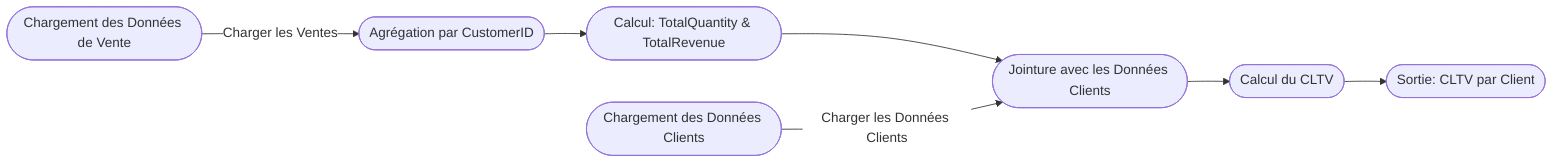 %%{init: {'themeVariables': {'primaryColor': '#ffcc00', 'edgeLabelBackground':'#ffffff', 'tertiaryColor': '#ffffff', 'fontSize': 24}}}%%

flowchart LR
    A([Chargement des Données de Vente])
    B([Chargement des Données Clients])
    C([Agrégation par CustomerID])
    D([Calcul: TotalQuantity & TotalRevenue])
    E([Jointure avec les Données Clients])
    F([Calcul du CLTV])
    G([Sortie: CLTV par Client])

    A -->|Charger les Ventes| C --> D --> E
    B -->|Charger les Données Clients| E --> F --> G